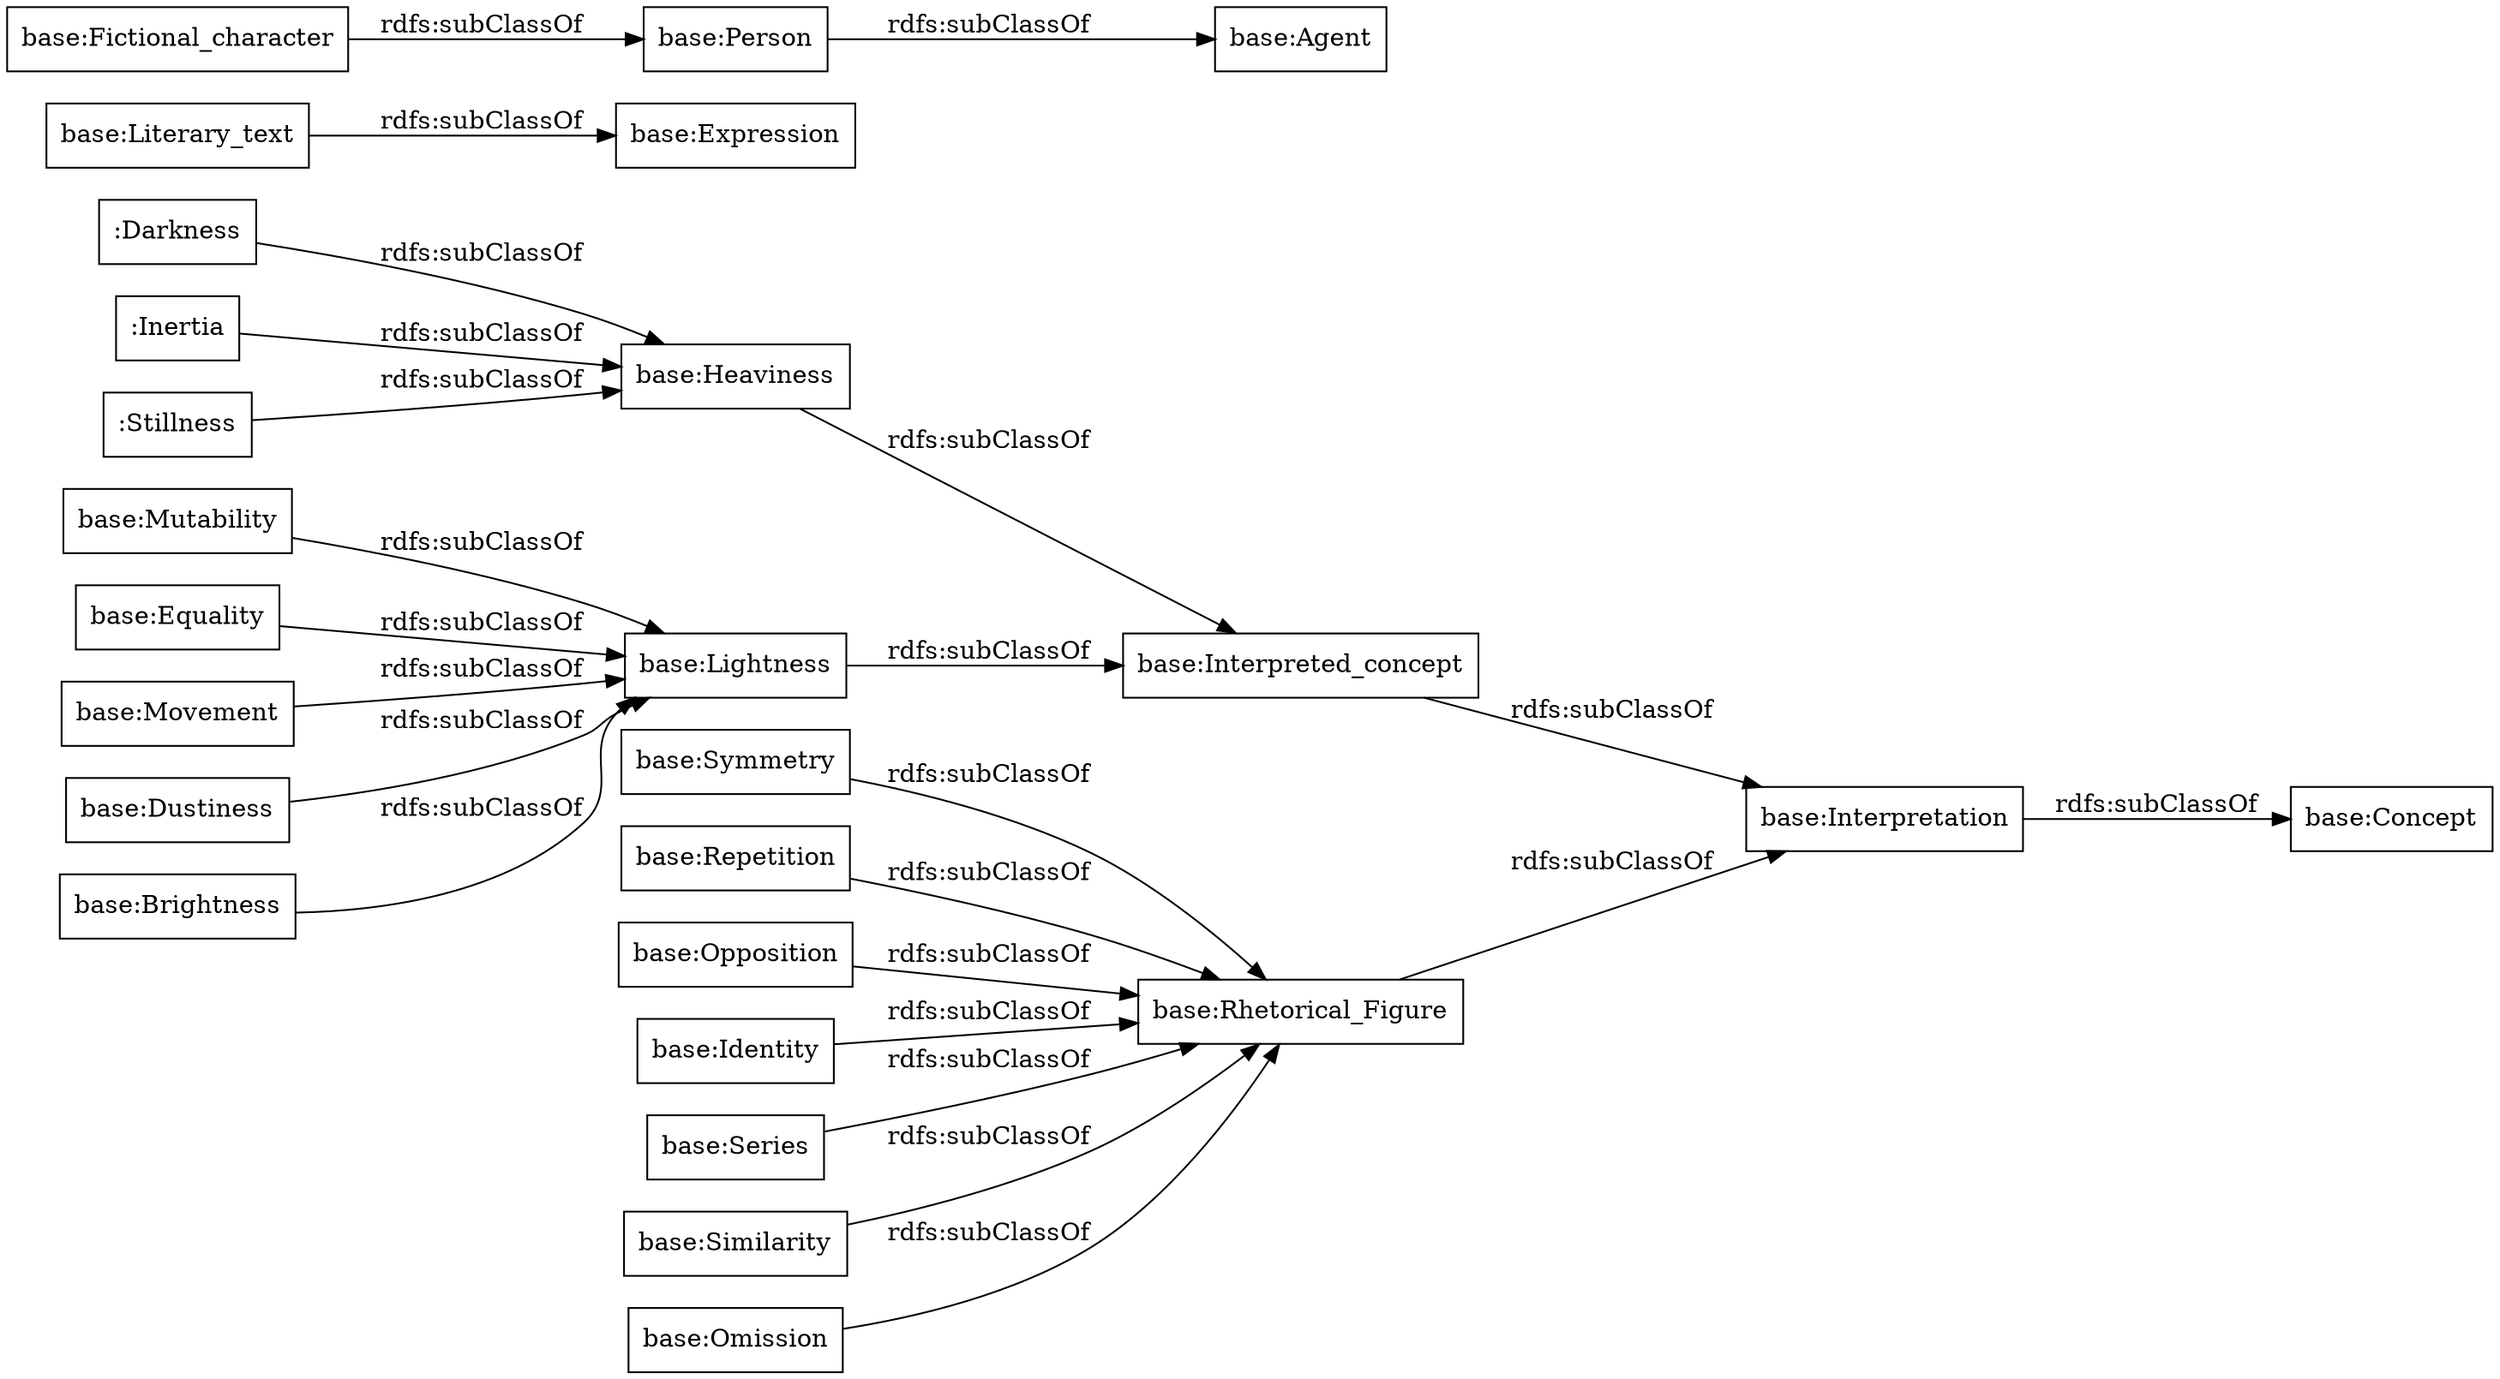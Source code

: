 digraph ar2dtool_diagram { 
rankdir=LR;
size="1000"
node [shape = rectangle, color="black"]; ":Stillness" "base:Interpreted_concept" "base:Interpretation" "base:Equality" "base:Expression" "base:Repetition" "base:Lightness" "base:Opposition" "base:Rhetorical_Figure" "base:Movement" ":Darkness" "base:Identity" "base:Series" "base:Heaviness" "base:Similarity" "base:Omission" "base:Person" "base:Fictional_character" "base:Symmetry" "base:Concept" ":Inertia" "base:Dustiness" "base:Agent" "base:Brightness" "base:Mutability" "base:Literary_text" ; /*classes style*/
	"base:Dustiness" -> "base:Lightness" [ label = "rdfs:subClassOf" ];
	"base:Interpreted_concept" -> "base:Interpretation" [ label = "rdfs:subClassOf" ];
	"base:Movement" -> "base:Lightness" [ label = "rdfs:subClassOf" ];
	"base:Repetition" -> "base:Rhetorical_Figure" [ label = "rdfs:subClassOf" ];
	"base:Fictional_character" -> "base:Person" [ label = "rdfs:subClassOf" ];
	"base:Person" -> "base:Agent" [ label = "rdfs:subClassOf" ];
	":Darkness" -> "base:Heaviness" [ label = "rdfs:subClassOf" ];
	"base:Symmetry" -> "base:Rhetorical_Figure" [ label = "rdfs:subClassOf" ];
	"base:Identity" -> "base:Rhetorical_Figure" [ label = "rdfs:subClassOf" ];
	"base:Omission" -> "base:Rhetorical_Figure" [ label = "rdfs:subClassOf" ];
	"base:Rhetorical_Figure" -> "base:Interpretation" [ label = "rdfs:subClassOf" ];
	"base:Brightness" -> "base:Lightness" [ label = "rdfs:subClassOf" ];
	"base:Similarity" -> "base:Rhetorical_Figure" [ label = "rdfs:subClassOf" ];
	"base:Equality" -> "base:Lightness" [ label = "rdfs:subClassOf" ];
	":Stillness" -> "base:Heaviness" [ label = "rdfs:subClassOf" ];
	"base:Opposition" -> "base:Rhetorical_Figure" [ label = "rdfs:subClassOf" ];
	"base:Series" -> "base:Rhetorical_Figure" [ label = "rdfs:subClassOf" ];
	"base:Heaviness" -> "base:Interpreted_concept" [ label = "rdfs:subClassOf" ];
	"base:Mutability" -> "base:Lightness" [ label = "rdfs:subClassOf" ];
	":Inertia" -> "base:Heaviness" [ label = "rdfs:subClassOf" ];
	"base:Lightness" -> "base:Interpreted_concept" [ label = "rdfs:subClassOf" ];
	"base:Literary_text" -> "base:Expression" [ label = "rdfs:subClassOf" ];
	"base:Interpretation" -> "base:Concept" [ label = "rdfs:subClassOf" ];

}
